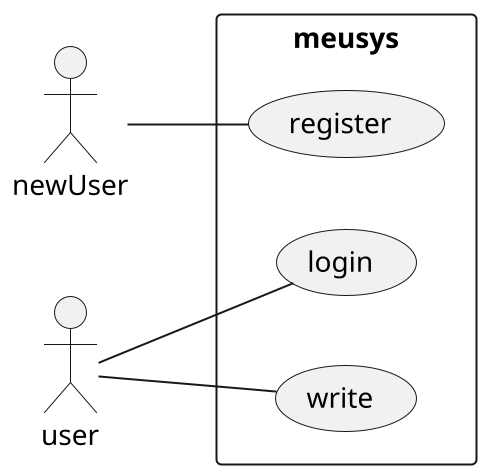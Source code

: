@startuml teste

scale 2
left to right direction
skinparam PackageStyle rect
actor newUser
actor user
rectangle meusys {
  newUser -- (register)
  user -- (login)
  user -- (write)
}
@enduml